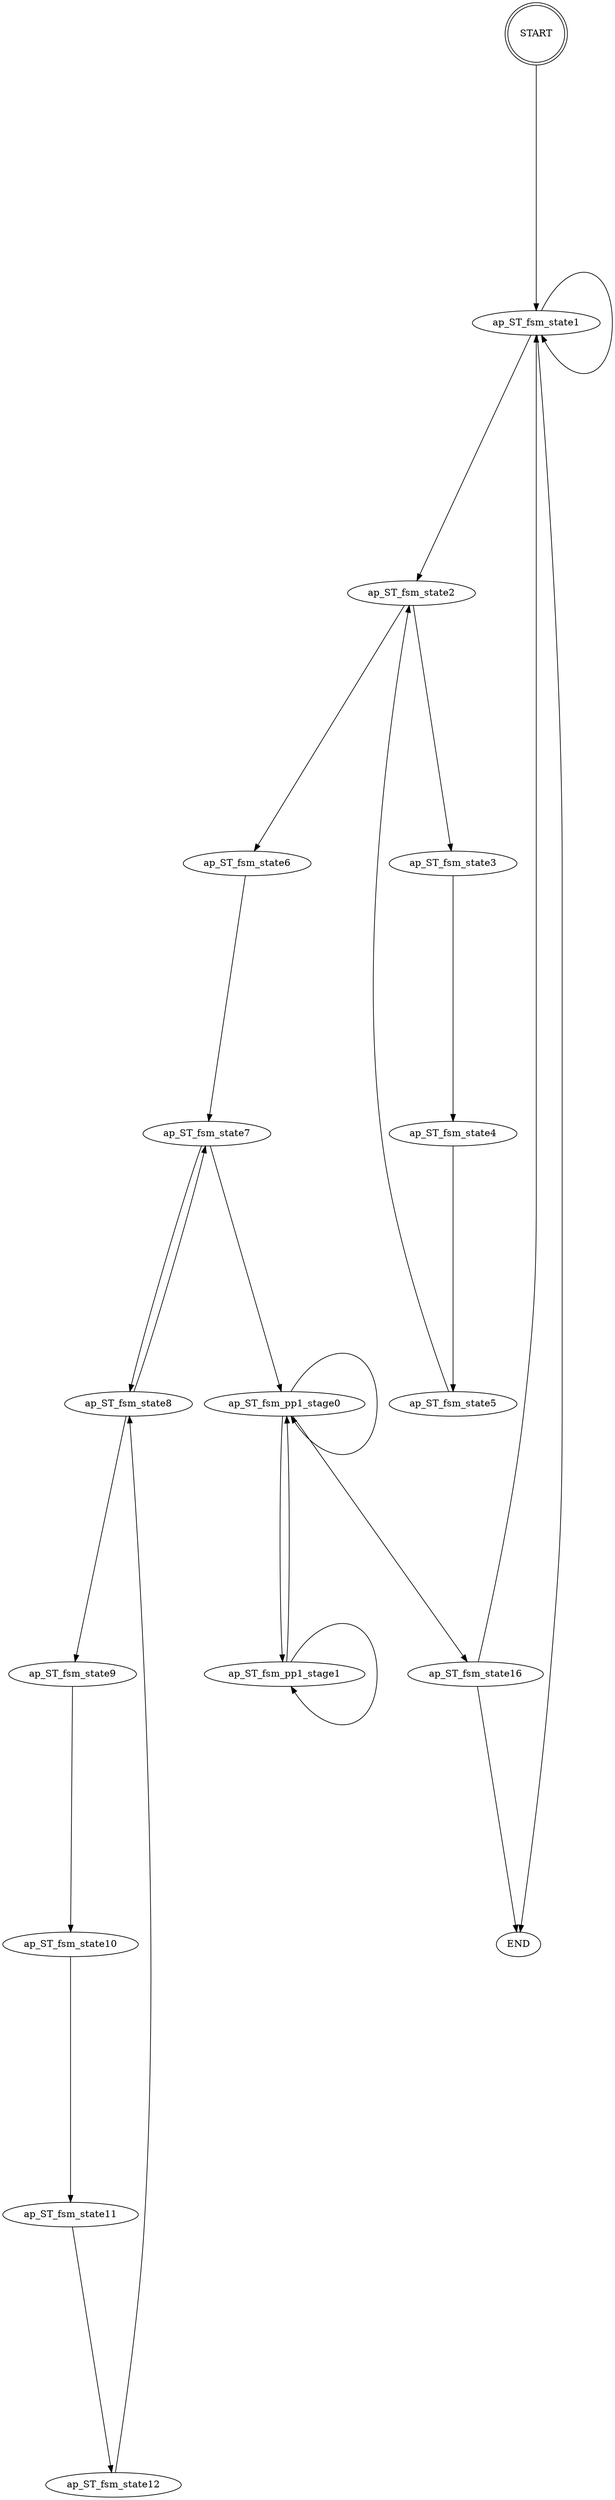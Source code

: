digraph "" {
 graph [ranksep=5.0];
edge [color=black,
len=2.0
];
START    [shape=doublecircle];
START -> ap_ST_fsm_state1;
ap_ST_fsm_state1 -> ap_ST_fsm_state2;
ap_ST_fsm_state1 -> ap_ST_fsm_state1;
ap_ST_fsm_state1 -> END;
ap_ST_fsm_state2 -> ap_ST_fsm_state3;
ap_ST_fsm_state2 -> ap_ST_fsm_state6;
ap_ST_fsm_state3 -> ap_ST_fsm_state4;
ap_ST_fsm_state4 -> ap_ST_fsm_state5;
ap_ST_fsm_state5 -> ap_ST_fsm_state2;
ap_ST_fsm_state6 -> ap_ST_fsm_state7;
ap_ST_fsm_state7 -> ap_ST_fsm_pp1_stage0;
ap_ST_fsm_state7 -> ap_ST_fsm_state8;
ap_ST_fsm_state8 -> ap_ST_fsm_state7;
ap_ST_fsm_state8 -> ap_ST_fsm_state9;
ap_ST_fsm_state9 -> ap_ST_fsm_state10;
ap_ST_fsm_state10 -> ap_ST_fsm_state11;
ap_ST_fsm_state11 -> ap_ST_fsm_state12;
ap_ST_fsm_state12 -> ap_ST_fsm_state8;
ap_ST_fsm_pp1_stage0 -> ap_ST_fsm_pp1_stage1;
ap_ST_fsm_pp1_stage0 -> ap_ST_fsm_state16;
ap_ST_fsm_pp1_stage0 -> ap_ST_fsm_pp1_stage0;
ap_ST_fsm_pp1_stage1 -> ap_ST_fsm_pp1_stage0;
ap_ST_fsm_pp1_stage1 -> ap_ST_fsm_pp1_stage1;
ap_ST_fsm_state16 -> ap_ST_fsm_state1;
ap_ST_fsm_state16 -> END;
}
